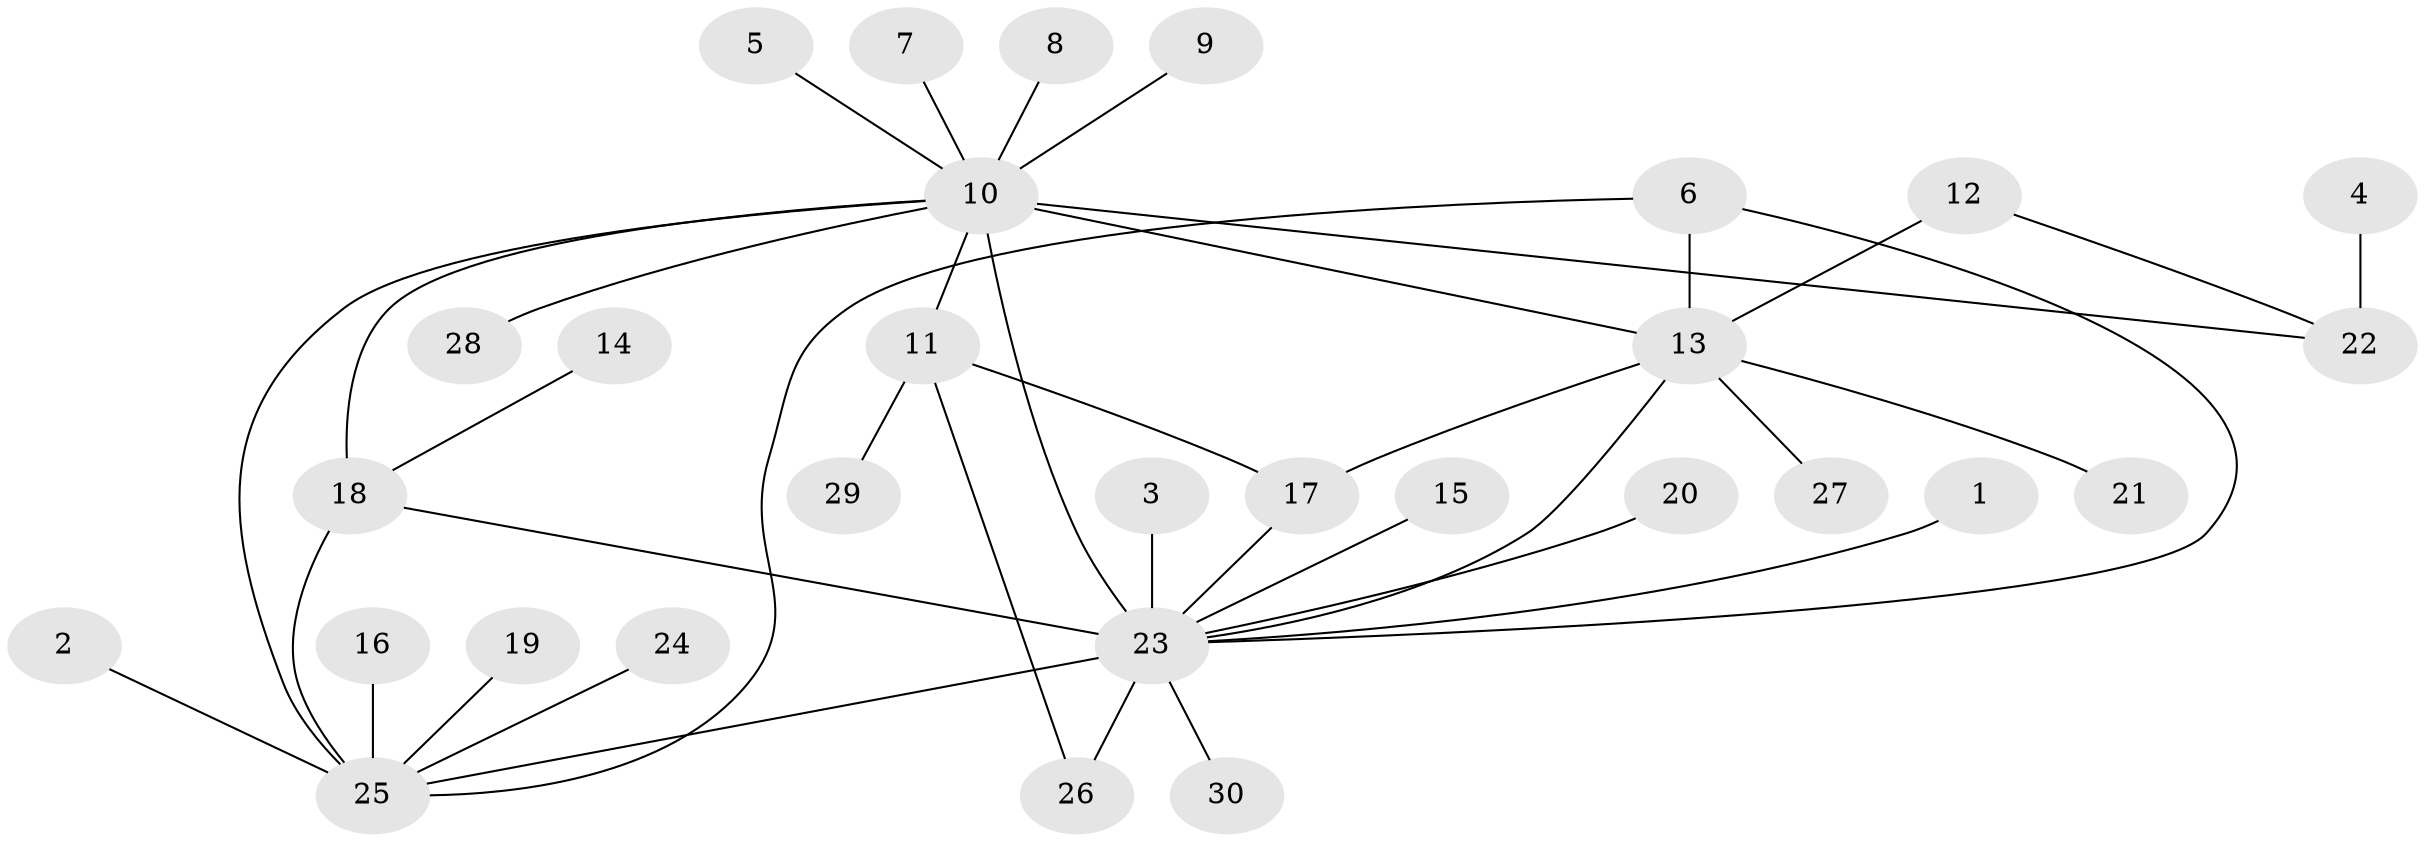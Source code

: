 // original degree distribution, {7: 0.016666666666666666, 14: 0.016666666666666666, 1: 0.5666666666666667, 25: 0.016666666666666666, 10: 0.016666666666666666, 2: 0.23333333333333334, 16: 0.016666666666666666, 4: 0.03333333333333333, 6: 0.016666666666666666, 3: 0.05, 5: 0.016666666666666666}
// Generated by graph-tools (version 1.1) at 2025/01/03/09/25 03:01:52]
// undirected, 30 vertices, 39 edges
graph export_dot {
graph [start="1"]
  node [color=gray90,style=filled];
  1;
  2;
  3;
  4;
  5;
  6;
  7;
  8;
  9;
  10;
  11;
  12;
  13;
  14;
  15;
  16;
  17;
  18;
  19;
  20;
  21;
  22;
  23;
  24;
  25;
  26;
  27;
  28;
  29;
  30;
  1 -- 23 [weight=1.0];
  2 -- 25 [weight=1.0];
  3 -- 23 [weight=1.0];
  4 -- 22 [weight=1.0];
  5 -- 10 [weight=1.0];
  6 -- 13 [weight=1.0];
  6 -- 23 [weight=1.0];
  6 -- 25 [weight=1.0];
  7 -- 10 [weight=1.0];
  8 -- 10 [weight=1.0];
  9 -- 10 [weight=1.0];
  10 -- 11 [weight=1.0];
  10 -- 13 [weight=1.0];
  10 -- 18 [weight=1.0];
  10 -- 22 [weight=1.0];
  10 -- 23 [weight=2.0];
  10 -- 25 [weight=1.0];
  10 -- 28 [weight=1.0];
  11 -- 17 [weight=1.0];
  11 -- 26 [weight=2.0];
  11 -- 29 [weight=1.0];
  12 -- 13 [weight=1.0];
  12 -- 22 [weight=1.0];
  13 -- 17 [weight=1.0];
  13 -- 21 [weight=1.0];
  13 -- 23 [weight=1.0];
  13 -- 27 [weight=1.0];
  14 -- 18 [weight=1.0];
  15 -- 23 [weight=1.0];
  16 -- 25 [weight=1.0];
  17 -- 23 [weight=1.0];
  18 -- 23 [weight=1.0];
  18 -- 25 [weight=2.0];
  19 -- 25 [weight=1.0];
  20 -- 23 [weight=1.0];
  23 -- 25 [weight=1.0];
  23 -- 26 [weight=3.0];
  23 -- 30 [weight=1.0];
  24 -- 25 [weight=1.0];
}
